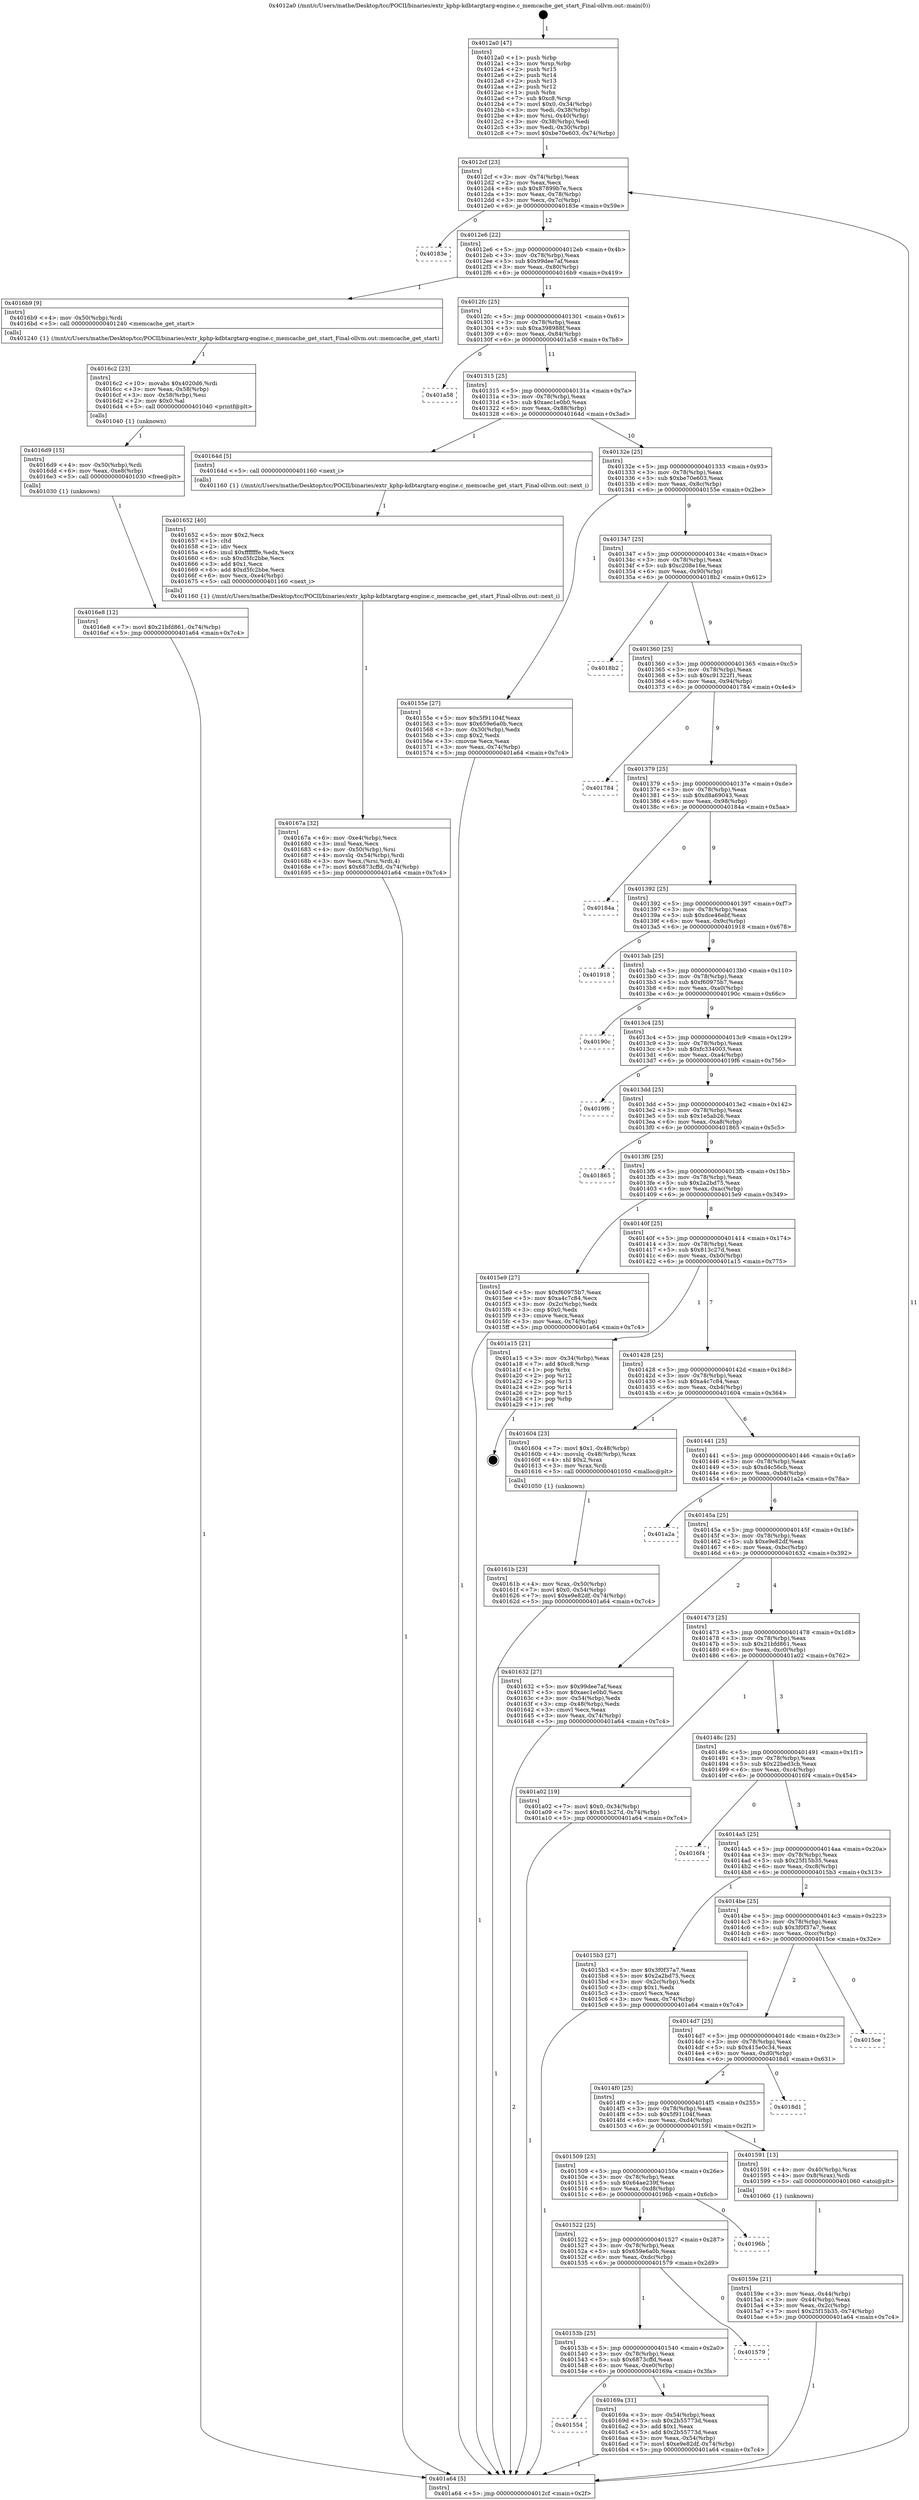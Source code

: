 digraph "0x4012a0" {
  label = "0x4012a0 (/mnt/c/Users/mathe/Desktop/tcc/POCII/binaries/extr_kphp-kdbtargtarg-engine.c_memcache_get_start_Final-ollvm.out::main(0))"
  labelloc = "t"
  node[shape=record]

  Entry [label="",width=0.3,height=0.3,shape=circle,fillcolor=black,style=filled]
  "0x4012cf" [label="{
     0x4012cf [23]\l
     | [instrs]\l
     &nbsp;&nbsp;0x4012cf \<+3\>: mov -0x74(%rbp),%eax\l
     &nbsp;&nbsp;0x4012d2 \<+2\>: mov %eax,%ecx\l
     &nbsp;&nbsp;0x4012d4 \<+6\>: sub $0x87899b7e,%ecx\l
     &nbsp;&nbsp;0x4012da \<+3\>: mov %eax,-0x78(%rbp)\l
     &nbsp;&nbsp;0x4012dd \<+3\>: mov %ecx,-0x7c(%rbp)\l
     &nbsp;&nbsp;0x4012e0 \<+6\>: je 000000000040183e \<main+0x59e\>\l
  }"]
  "0x40183e" [label="{
     0x40183e\l
  }", style=dashed]
  "0x4012e6" [label="{
     0x4012e6 [22]\l
     | [instrs]\l
     &nbsp;&nbsp;0x4012e6 \<+5\>: jmp 00000000004012eb \<main+0x4b\>\l
     &nbsp;&nbsp;0x4012eb \<+3\>: mov -0x78(%rbp),%eax\l
     &nbsp;&nbsp;0x4012ee \<+5\>: sub $0x99dee7af,%eax\l
     &nbsp;&nbsp;0x4012f3 \<+3\>: mov %eax,-0x80(%rbp)\l
     &nbsp;&nbsp;0x4012f6 \<+6\>: je 00000000004016b9 \<main+0x419\>\l
  }"]
  Exit [label="",width=0.3,height=0.3,shape=circle,fillcolor=black,style=filled,peripheries=2]
  "0x4016b9" [label="{
     0x4016b9 [9]\l
     | [instrs]\l
     &nbsp;&nbsp;0x4016b9 \<+4\>: mov -0x50(%rbp),%rdi\l
     &nbsp;&nbsp;0x4016bd \<+5\>: call 0000000000401240 \<memcache_get_start\>\l
     | [calls]\l
     &nbsp;&nbsp;0x401240 \{1\} (/mnt/c/Users/mathe/Desktop/tcc/POCII/binaries/extr_kphp-kdbtargtarg-engine.c_memcache_get_start_Final-ollvm.out::memcache_get_start)\l
  }"]
  "0x4012fc" [label="{
     0x4012fc [25]\l
     | [instrs]\l
     &nbsp;&nbsp;0x4012fc \<+5\>: jmp 0000000000401301 \<main+0x61\>\l
     &nbsp;&nbsp;0x401301 \<+3\>: mov -0x78(%rbp),%eax\l
     &nbsp;&nbsp;0x401304 \<+5\>: sub $0xa398988f,%eax\l
     &nbsp;&nbsp;0x401309 \<+6\>: mov %eax,-0x84(%rbp)\l
     &nbsp;&nbsp;0x40130f \<+6\>: je 0000000000401a58 \<main+0x7b8\>\l
  }"]
  "0x4016e8" [label="{
     0x4016e8 [12]\l
     | [instrs]\l
     &nbsp;&nbsp;0x4016e8 \<+7\>: movl $0x21bfd861,-0x74(%rbp)\l
     &nbsp;&nbsp;0x4016ef \<+5\>: jmp 0000000000401a64 \<main+0x7c4\>\l
  }"]
  "0x401a58" [label="{
     0x401a58\l
  }", style=dashed]
  "0x401315" [label="{
     0x401315 [25]\l
     | [instrs]\l
     &nbsp;&nbsp;0x401315 \<+5\>: jmp 000000000040131a \<main+0x7a\>\l
     &nbsp;&nbsp;0x40131a \<+3\>: mov -0x78(%rbp),%eax\l
     &nbsp;&nbsp;0x40131d \<+5\>: sub $0xaec1e0b0,%eax\l
     &nbsp;&nbsp;0x401322 \<+6\>: mov %eax,-0x88(%rbp)\l
     &nbsp;&nbsp;0x401328 \<+6\>: je 000000000040164d \<main+0x3ad\>\l
  }"]
  "0x4016d9" [label="{
     0x4016d9 [15]\l
     | [instrs]\l
     &nbsp;&nbsp;0x4016d9 \<+4\>: mov -0x50(%rbp),%rdi\l
     &nbsp;&nbsp;0x4016dd \<+6\>: mov %eax,-0xe8(%rbp)\l
     &nbsp;&nbsp;0x4016e3 \<+5\>: call 0000000000401030 \<free@plt\>\l
     | [calls]\l
     &nbsp;&nbsp;0x401030 \{1\} (unknown)\l
  }"]
  "0x40164d" [label="{
     0x40164d [5]\l
     | [instrs]\l
     &nbsp;&nbsp;0x40164d \<+5\>: call 0000000000401160 \<next_i\>\l
     | [calls]\l
     &nbsp;&nbsp;0x401160 \{1\} (/mnt/c/Users/mathe/Desktop/tcc/POCII/binaries/extr_kphp-kdbtargtarg-engine.c_memcache_get_start_Final-ollvm.out::next_i)\l
  }"]
  "0x40132e" [label="{
     0x40132e [25]\l
     | [instrs]\l
     &nbsp;&nbsp;0x40132e \<+5\>: jmp 0000000000401333 \<main+0x93\>\l
     &nbsp;&nbsp;0x401333 \<+3\>: mov -0x78(%rbp),%eax\l
     &nbsp;&nbsp;0x401336 \<+5\>: sub $0xbe70e603,%eax\l
     &nbsp;&nbsp;0x40133b \<+6\>: mov %eax,-0x8c(%rbp)\l
     &nbsp;&nbsp;0x401341 \<+6\>: je 000000000040155e \<main+0x2be\>\l
  }"]
  "0x4016c2" [label="{
     0x4016c2 [23]\l
     | [instrs]\l
     &nbsp;&nbsp;0x4016c2 \<+10\>: movabs $0x4020d6,%rdi\l
     &nbsp;&nbsp;0x4016cc \<+3\>: mov %eax,-0x58(%rbp)\l
     &nbsp;&nbsp;0x4016cf \<+3\>: mov -0x58(%rbp),%esi\l
     &nbsp;&nbsp;0x4016d2 \<+2\>: mov $0x0,%al\l
     &nbsp;&nbsp;0x4016d4 \<+5\>: call 0000000000401040 \<printf@plt\>\l
     | [calls]\l
     &nbsp;&nbsp;0x401040 \{1\} (unknown)\l
  }"]
  "0x40155e" [label="{
     0x40155e [27]\l
     | [instrs]\l
     &nbsp;&nbsp;0x40155e \<+5\>: mov $0x5f91104f,%eax\l
     &nbsp;&nbsp;0x401563 \<+5\>: mov $0x659e6a0b,%ecx\l
     &nbsp;&nbsp;0x401568 \<+3\>: mov -0x30(%rbp),%edx\l
     &nbsp;&nbsp;0x40156b \<+3\>: cmp $0x2,%edx\l
     &nbsp;&nbsp;0x40156e \<+3\>: cmovne %ecx,%eax\l
     &nbsp;&nbsp;0x401571 \<+3\>: mov %eax,-0x74(%rbp)\l
     &nbsp;&nbsp;0x401574 \<+5\>: jmp 0000000000401a64 \<main+0x7c4\>\l
  }"]
  "0x401347" [label="{
     0x401347 [25]\l
     | [instrs]\l
     &nbsp;&nbsp;0x401347 \<+5\>: jmp 000000000040134c \<main+0xac\>\l
     &nbsp;&nbsp;0x40134c \<+3\>: mov -0x78(%rbp),%eax\l
     &nbsp;&nbsp;0x40134f \<+5\>: sub $0xc208e16e,%eax\l
     &nbsp;&nbsp;0x401354 \<+6\>: mov %eax,-0x90(%rbp)\l
     &nbsp;&nbsp;0x40135a \<+6\>: je 00000000004018b2 \<main+0x612\>\l
  }"]
  "0x401a64" [label="{
     0x401a64 [5]\l
     | [instrs]\l
     &nbsp;&nbsp;0x401a64 \<+5\>: jmp 00000000004012cf \<main+0x2f\>\l
  }"]
  "0x4012a0" [label="{
     0x4012a0 [47]\l
     | [instrs]\l
     &nbsp;&nbsp;0x4012a0 \<+1\>: push %rbp\l
     &nbsp;&nbsp;0x4012a1 \<+3\>: mov %rsp,%rbp\l
     &nbsp;&nbsp;0x4012a4 \<+2\>: push %r15\l
     &nbsp;&nbsp;0x4012a6 \<+2\>: push %r14\l
     &nbsp;&nbsp;0x4012a8 \<+2\>: push %r13\l
     &nbsp;&nbsp;0x4012aa \<+2\>: push %r12\l
     &nbsp;&nbsp;0x4012ac \<+1\>: push %rbx\l
     &nbsp;&nbsp;0x4012ad \<+7\>: sub $0xc8,%rsp\l
     &nbsp;&nbsp;0x4012b4 \<+7\>: movl $0x0,-0x34(%rbp)\l
     &nbsp;&nbsp;0x4012bb \<+3\>: mov %edi,-0x38(%rbp)\l
     &nbsp;&nbsp;0x4012be \<+4\>: mov %rsi,-0x40(%rbp)\l
     &nbsp;&nbsp;0x4012c2 \<+3\>: mov -0x38(%rbp),%edi\l
     &nbsp;&nbsp;0x4012c5 \<+3\>: mov %edi,-0x30(%rbp)\l
     &nbsp;&nbsp;0x4012c8 \<+7\>: movl $0xbe70e603,-0x74(%rbp)\l
  }"]
  "0x401554" [label="{
     0x401554\l
  }", style=dashed]
  "0x4018b2" [label="{
     0x4018b2\l
  }", style=dashed]
  "0x401360" [label="{
     0x401360 [25]\l
     | [instrs]\l
     &nbsp;&nbsp;0x401360 \<+5\>: jmp 0000000000401365 \<main+0xc5\>\l
     &nbsp;&nbsp;0x401365 \<+3\>: mov -0x78(%rbp),%eax\l
     &nbsp;&nbsp;0x401368 \<+5\>: sub $0xc91322f1,%eax\l
     &nbsp;&nbsp;0x40136d \<+6\>: mov %eax,-0x94(%rbp)\l
     &nbsp;&nbsp;0x401373 \<+6\>: je 0000000000401784 \<main+0x4e4\>\l
  }"]
  "0x40169a" [label="{
     0x40169a [31]\l
     | [instrs]\l
     &nbsp;&nbsp;0x40169a \<+3\>: mov -0x54(%rbp),%eax\l
     &nbsp;&nbsp;0x40169d \<+5\>: sub $0x2b55773d,%eax\l
     &nbsp;&nbsp;0x4016a2 \<+3\>: add $0x1,%eax\l
     &nbsp;&nbsp;0x4016a5 \<+5\>: add $0x2b55773d,%eax\l
     &nbsp;&nbsp;0x4016aa \<+3\>: mov %eax,-0x54(%rbp)\l
     &nbsp;&nbsp;0x4016ad \<+7\>: movl $0xe9e82df,-0x74(%rbp)\l
     &nbsp;&nbsp;0x4016b4 \<+5\>: jmp 0000000000401a64 \<main+0x7c4\>\l
  }"]
  "0x401784" [label="{
     0x401784\l
  }", style=dashed]
  "0x401379" [label="{
     0x401379 [25]\l
     | [instrs]\l
     &nbsp;&nbsp;0x401379 \<+5\>: jmp 000000000040137e \<main+0xde\>\l
     &nbsp;&nbsp;0x40137e \<+3\>: mov -0x78(%rbp),%eax\l
     &nbsp;&nbsp;0x401381 \<+5\>: sub $0xd8a69043,%eax\l
     &nbsp;&nbsp;0x401386 \<+6\>: mov %eax,-0x98(%rbp)\l
     &nbsp;&nbsp;0x40138c \<+6\>: je 000000000040184a \<main+0x5aa\>\l
  }"]
  "0x40153b" [label="{
     0x40153b [25]\l
     | [instrs]\l
     &nbsp;&nbsp;0x40153b \<+5\>: jmp 0000000000401540 \<main+0x2a0\>\l
     &nbsp;&nbsp;0x401540 \<+3\>: mov -0x78(%rbp),%eax\l
     &nbsp;&nbsp;0x401543 \<+5\>: sub $0x6873cffd,%eax\l
     &nbsp;&nbsp;0x401548 \<+6\>: mov %eax,-0xe0(%rbp)\l
     &nbsp;&nbsp;0x40154e \<+6\>: je 000000000040169a \<main+0x3fa\>\l
  }"]
  "0x40184a" [label="{
     0x40184a\l
  }", style=dashed]
  "0x401392" [label="{
     0x401392 [25]\l
     | [instrs]\l
     &nbsp;&nbsp;0x401392 \<+5\>: jmp 0000000000401397 \<main+0xf7\>\l
     &nbsp;&nbsp;0x401397 \<+3\>: mov -0x78(%rbp),%eax\l
     &nbsp;&nbsp;0x40139a \<+5\>: sub $0xdce46ebf,%eax\l
     &nbsp;&nbsp;0x40139f \<+6\>: mov %eax,-0x9c(%rbp)\l
     &nbsp;&nbsp;0x4013a5 \<+6\>: je 0000000000401918 \<main+0x678\>\l
  }"]
  "0x401579" [label="{
     0x401579\l
  }", style=dashed]
  "0x401918" [label="{
     0x401918\l
  }", style=dashed]
  "0x4013ab" [label="{
     0x4013ab [25]\l
     | [instrs]\l
     &nbsp;&nbsp;0x4013ab \<+5\>: jmp 00000000004013b0 \<main+0x110\>\l
     &nbsp;&nbsp;0x4013b0 \<+3\>: mov -0x78(%rbp),%eax\l
     &nbsp;&nbsp;0x4013b3 \<+5\>: sub $0xf60975b7,%eax\l
     &nbsp;&nbsp;0x4013b8 \<+6\>: mov %eax,-0xa0(%rbp)\l
     &nbsp;&nbsp;0x4013be \<+6\>: je 000000000040190c \<main+0x66c\>\l
  }"]
  "0x401522" [label="{
     0x401522 [25]\l
     | [instrs]\l
     &nbsp;&nbsp;0x401522 \<+5\>: jmp 0000000000401527 \<main+0x287\>\l
     &nbsp;&nbsp;0x401527 \<+3\>: mov -0x78(%rbp),%eax\l
     &nbsp;&nbsp;0x40152a \<+5\>: sub $0x659e6a0b,%eax\l
     &nbsp;&nbsp;0x40152f \<+6\>: mov %eax,-0xdc(%rbp)\l
     &nbsp;&nbsp;0x401535 \<+6\>: je 0000000000401579 \<main+0x2d9\>\l
  }"]
  "0x40190c" [label="{
     0x40190c\l
  }", style=dashed]
  "0x4013c4" [label="{
     0x4013c4 [25]\l
     | [instrs]\l
     &nbsp;&nbsp;0x4013c4 \<+5\>: jmp 00000000004013c9 \<main+0x129\>\l
     &nbsp;&nbsp;0x4013c9 \<+3\>: mov -0x78(%rbp),%eax\l
     &nbsp;&nbsp;0x4013cc \<+5\>: sub $0xfc334003,%eax\l
     &nbsp;&nbsp;0x4013d1 \<+6\>: mov %eax,-0xa4(%rbp)\l
     &nbsp;&nbsp;0x4013d7 \<+6\>: je 00000000004019f6 \<main+0x756\>\l
  }"]
  "0x40196b" [label="{
     0x40196b\l
  }", style=dashed]
  "0x4019f6" [label="{
     0x4019f6\l
  }", style=dashed]
  "0x4013dd" [label="{
     0x4013dd [25]\l
     | [instrs]\l
     &nbsp;&nbsp;0x4013dd \<+5\>: jmp 00000000004013e2 \<main+0x142\>\l
     &nbsp;&nbsp;0x4013e2 \<+3\>: mov -0x78(%rbp),%eax\l
     &nbsp;&nbsp;0x4013e5 \<+5\>: sub $0x1e5ab26,%eax\l
     &nbsp;&nbsp;0x4013ea \<+6\>: mov %eax,-0xa8(%rbp)\l
     &nbsp;&nbsp;0x4013f0 \<+6\>: je 0000000000401865 \<main+0x5c5\>\l
  }"]
  "0x40167a" [label="{
     0x40167a [32]\l
     | [instrs]\l
     &nbsp;&nbsp;0x40167a \<+6\>: mov -0xe4(%rbp),%ecx\l
     &nbsp;&nbsp;0x401680 \<+3\>: imul %eax,%ecx\l
     &nbsp;&nbsp;0x401683 \<+4\>: mov -0x50(%rbp),%rsi\l
     &nbsp;&nbsp;0x401687 \<+4\>: movslq -0x54(%rbp),%rdi\l
     &nbsp;&nbsp;0x40168b \<+3\>: mov %ecx,(%rsi,%rdi,4)\l
     &nbsp;&nbsp;0x40168e \<+7\>: movl $0x6873cffd,-0x74(%rbp)\l
     &nbsp;&nbsp;0x401695 \<+5\>: jmp 0000000000401a64 \<main+0x7c4\>\l
  }"]
  "0x401865" [label="{
     0x401865\l
  }", style=dashed]
  "0x4013f6" [label="{
     0x4013f6 [25]\l
     | [instrs]\l
     &nbsp;&nbsp;0x4013f6 \<+5\>: jmp 00000000004013fb \<main+0x15b\>\l
     &nbsp;&nbsp;0x4013fb \<+3\>: mov -0x78(%rbp),%eax\l
     &nbsp;&nbsp;0x4013fe \<+5\>: sub $0x2a2bd75,%eax\l
     &nbsp;&nbsp;0x401403 \<+6\>: mov %eax,-0xac(%rbp)\l
     &nbsp;&nbsp;0x401409 \<+6\>: je 00000000004015e9 \<main+0x349\>\l
  }"]
  "0x401652" [label="{
     0x401652 [40]\l
     | [instrs]\l
     &nbsp;&nbsp;0x401652 \<+5\>: mov $0x2,%ecx\l
     &nbsp;&nbsp;0x401657 \<+1\>: cltd\l
     &nbsp;&nbsp;0x401658 \<+2\>: idiv %ecx\l
     &nbsp;&nbsp;0x40165a \<+6\>: imul $0xfffffffe,%edx,%ecx\l
     &nbsp;&nbsp;0x401660 \<+6\>: sub $0xd5fc2bbe,%ecx\l
     &nbsp;&nbsp;0x401666 \<+3\>: add $0x1,%ecx\l
     &nbsp;&nbsp;0x401669 \<+6\>: add $0xd5fc2bbe,%ecx\l
     &nbsp;&nbsp;0x40166f \<+6\>: mov %ecx,-0xe4(%rbp)\l
     &nbsp;&nbsp;0x401675 \<+5\>: call 0000000000401160 \<next_i\>\l
     | [calls]\l
     &nbsp;&nbsp;0x401160 \{1\} (/mnt/c/Users/mathe/Desktop/tcc/POCII/binaries/extr_kphp-kdbtargtarg-engine.c_memcache_get_start_Final-ollvm.out::next_i)\l
  }"]
  "0x4015e9" [label="{
     0x4015e9 [27]\l
     | [instrs]\l
     &nbsp;&nbsp;0x4015e9 \<+5\>: mov $0xf60975b7,%eax\l
     &nbsp;&nbsp;0x4015ee \<+5\>: mov $0xa4c7c84,%ecx\l
     &nbsp;&nbsp;0x4015f3 \<+3\>: mov -0x2c(%rbp),%edx\l
     &nbsp;&nbsp;0x4015f6 \<+3\>: cmp $0x0,%edx\l
     &nbsp;&nbsp;0x4015f9 \<+3\>: cmove %ecx,%eax\l
     &nbsp;&nbsp;0x4015fc \<+3\>: mov %eax,-0x74(%rbp)\l
     &nbsp;&nbsp;0x4015ff \<+5\>: jmp 0000000000401a64 \<main+0x7c4\>\l
  }"]
  "0x40140f" [label="{
     0x40140f [25]\l
     | [instrs]\l
     &nbsp;&nbsp;0x40140f \<+5\>: jmp 0000000000401414 \<main+0x174\>\l
     &nbsp;&nbsp;0x401414 \<+3\>: mov -0x78(%rbp),%eax\l
     &nbsp;&nbsp;0x401417 \<+5\>: sub $0x813c27d,%eax\l
     &nbsp;&nbsp;0x40141c \<+6\>: mov %eax,-0xb0(%rbp)\l
     &nbsp;&nbsp;0x401422 \<+6\>: je 0000000000401a15 \<main+0x775\>\l
  }"]
  "0x40161b" [label="{
     0x40161b [23]\l
     | [instrs]\l
     &nbsp;&nbsp;0x40161b \<+4\>: mov %rax,-0x50(%rbp)\l
     &nbsp;&nbsp;0x40161f \<+7\>: movl $0x0,-0x54(%rbp)\l
     &nbsp;&nbsp;0x401626 \<+7\>: movl $0xe9e82df,-0x74(%rbp)\l
     &nbsp;&nbsp;0x40162d \<+5\>: jmp 0000000000401a64 \<main+0x7c4\>\l
  }"]
  "0x401a15" [label="{
     0x401a15 [21]\l
     | [instrs]\l
     &nbsp;&nbsp;0x401a15 \<+3\>: mov -0x34(%rbp),%eax\l
     &nbsp;&nbsp;0x401a18 \<+7\>: add $0xc8,%rsp\l
     &nbsp;&nbsp;0x401a1f \<+1\>: pop %rbx\l
     &nbsp;&nbsp;0x401a20 \<+2\>: pop %r12\l
     &nbsp;&nbsp;0x401a22 \<+2\>: pop %r13\l
     &nbsp;&nbsp;0x401a24 \<+2\>: pop %r14\l
     &nbsp;&nbsp;0x401a26 \<+2\>: pop %r15\l
     &nbsp;&nbsp;0x401a28 \<+1\>: pop %rbp\l
     &nbsp;&nbsp;0x401a29 \<+1\>: ret\l
  }"]
  "0x401428" [label="{
     0x401428 [25]\l
     | [instrs]\l
     &nbsp;&nbsp;0x401428 \<+5\>: jmp 000000000040142d \<main+0x18d\>\l
     &nbsp;&nbsp;0x40142d \<+3\>: mov -0x78(%rbp),%eax\l
     &nbsp;&nbsp;0x401430 \<+5\>: sub $0xa4c7c84,%eax\l
     &nbsp;&nbsp;0x401435 \<+6\>: mov %eax,-0xb4(%rbp)\l
     &nbsp;&nbsp;0x40143b \<+6\>: je 0000000000401604 \<main+0x364\>\l
  }"]
  "0x40159e" [label="{
     0x40159e [21]\l
     | [instrs]\l
     &nbsp;&nbsp;0x40159e \<+3\>: mov %eax,-0x44(%rbp)\l
     &nbsp;&nbsp;0x4015a1 \<+3\>: mov -0x44(%rbp),%eax\l
     &nbsp;&nbsp;0x4015a4 \<+3\>: mov %eax,-0x2c(%rbp)\l
     &nbsp;&nbsp;0x4015a7 \<+7\>: movl $0x25f15b35,-0x74(%rbp)\l
     &nbsp;&nbsp;0x4015ae \<+5\>: jmp 0000000000401a64 \<main+0x7c4\>\l
  }"]
  "0x401604" [label="{
     0x401604 [23]\l
     | [instrs]\l
     &nbsp;&nbsp;0x401604 \<+7\>: movl $0x1,-0x48(%rbp)\l
     &nbsp;&nbsp;0x40160b \<+4\>: movslq -0x48(%rbp),%rax\l
     &nbsp;&nbsp;0x40160f \<+4\>: shl $0x2,%rax\l
     &nbsp;&nbsp;0x401613 \<+3\>: mov %rax,%rdi\l
     &nbsp;&nbsp;0x401616 \<+5\>: call 0000000000401050 \<malloc@plt\>\l
     | [calls]\l
     &nbsp;&nbsp;0x401050 \{1\} (unknown)\l
  }"]
  "0x401441" [label="{
     0x401441 [25]\l
     | [instrs]\l
     &nbsp;&nbsp;0x401441 \<+5\>: jmp 0000000000401446 \<main+0x1a6\>\l
     &nbsp;&nbsp;0x401446 \<+3\>: mov -0x78(%rbp),%eax\l
     &nbsp;&nbsp;0x401449 \<+5\>: sub $0xd4c56cb,%eax\l
     &nbsp;&nbsp;0x40144e \<+6\>: mov %eax,-0xb8(%rbp)\l
     &nbsp;&nbsp;0x401454 \<+6\>: je 0000000000401a2a \<main+0x78a\>\l
  }"]
  "0x401509" [label="{
     0x401509 [25]\l
     | [instrs]\l
     &nbsp;&nbsp;0x401509 \<+5\>: jmp 000000000040150e \<main+0x26e\>\l
     &nbsp;&nbsp;0x40150e \<+3\>: mov -0x78(%rbp),%eax\l
     &nbsp;&nbsp;0x401511 \<+5\>: sub $0x64ae239f,%eax\l
     &nbsp;&nbsp;0x401516 \<+6\>: mov %eax,-0xd8(%rbp)\l
     &nbsp;&nbsp;0x40151c \<+6\>: je 000000000040196b \<main+0x6cb\>\l
  }"]
  "0x401a2a" [label="{
     0x401a2a\l
  }", style=dashed]
  "0x40145a" [label="{
     0x40145a [25]\l
     | [instrs]\l
     &nbsp;&nbsp;0x40145a \<+5\>: jmp 000000000040145f \<main+0x1bf\>\l
     &nbsp;&nbsp;0x40145f \<+3\>: mov -0x78(%rbp),%eax\l
     &nbsp;&nbsp;0x401462 \<+5\>: sub $0xe9e82df,%eax\l
     &nbsp;&nbsp;0x401467 \<+6\>: mov %eax,-0xbc(%rbp)\l
     &nbsp;&nbsp;0x40146d \<+6\>: je 0000000000401632 \<main+0x392\>\l
  }"]
  "0x401591" [label="{
     0x401591 [13]\l
     | [instrs]\l
     &nbsp;&nbsp;0x401591 \<+4\>: mov -0x40(%rbp),%rax\l
     &nbsp;&nbsp;0x401595 \<+4\>: mov 0x8(%rax),%rdi\l
     &nbsp;&nbsp;0x401599 \<+5\>: call 0000000000401060 \<atoi@plt\>\l
     | [calls]\l
     &nbsp;&nbsp;0x401060 \{1\} (unknown)\l
  }"]
  "0x401632" [label="{
     0x401632 [27]\l
     | [instrs]\l
     &nbsp;&nbsp;0x401632 \<+5\>: mov $0x99dee7af,%eax\l
     &nbsp;&nbsp;0x401637 \<+5\>: mov $0xaec1e0b0,%ecx\l
     &nbsp;&nbsp;0x40163c \<+3\>: mov -0x54(%rbp),%edx\l
     &nbsp;&nbsp;0x40163f \<+3\>: cmp -0x48(%rbp),%edx\l
     &nbsp;&nbsp;0x401642 \<+3\>: cmovl %ecx,%eax\l
     &nbsp;&nbsp;0x401645 \<+3\>: mov %eax,-0x74(%rbp)\l
     &nbsp;&nbsp;0x401648 \<+5\>: jmp 0000000000401a64 \<main+0x7c4\>\l
  }"]
  "0x401473" [label="{
     0x401473 [25]\l
     | [instrs]\l
     &nbsp;&nbsp;0x401473 \<+5\>: jmp 0000000000401478 \<main+0x1d8\>\l
     &nbsp;&nbsp;0x401478 \<+3\>: mov -0x78(%rbp),%eax\l
     &nbsp;&nbsp;0x40147b \<+5\>: sub $0x21bfd861,%eax\l
     &nbsp;&nbsp;0x401480 \<+6\>: mov %eax,-0xc0(%rbp)\l
     &nbsp;&nbsp;0x401486 \<+6\>: je 0000000000401a02 \<main+0x762\>\l
  }"]
  "0x4014f0" [label="{
     0x4014f0 [25]\l
     | [instrs]\l
     &nbsp;&nbsp;0x4014f0 \<+5\>: jmp 00000000004014f5 \<main+0x255\>\l
     &nbsp;&nbsp;0x4014f5 \<+3\>: mov -0x78(%rbp),%eax\l
     &nbsp;&nbsp;0x4014f8 \<+5\>: sub $0x5f91104f,%eax\l
     &nbsp;&nbsp;0x4014fd \<+6\>: mov %eax,-0xd4(%rbp)\l
     &nbsp;&nbsp;0x401503 \<+6\>: je 0000000000401591 \<main+0x2f1\>\l
  }"]
  "0x401a02" [label="{
     0x401a02 [19]\l
     | [instrs]\l
     &nbsp;&nbsp;0x401a02 \<+7\>: movl $0x0,-0x34(%rbp)\l
     &nbsp;&nbsp;0x401a09 \<+7\>: movl $0x813c27d,-0x74(%rbp)\l
     &nbsp;&nbsp;0x401a10 \<+5\>: jmp 0000000000401a64 \<main+0x7c4\>\l
  }"]
  "0x40148c" [label="{
     0x40148c [25]\l
     | [instrs]\l
     &nbsp;&nbsp;0x40148c \<+5\>: jmp 0000000000401491 \<main+0x1f1\>\l
     &nbsp;&nbsp;0x401491 \<+3\>: mov -0x78(%rbp),%eax\l
     &nbsp;&nbsp;0x401494 \<+5\>: sub $0x22bed3cb,%eax\l
     &nbsp;&nbsp;0x401499 \<+6\>: mov %eax,-0xc4(%rbp)\l
     &nbsp;&nbsp;0x40149f \<+6\>: je 00000000004016f4 \<main+0x454\>\l
  }"]
  "0x4018d1" [label="{
     0x4018d1\l
  }", style=dashed]
  "0x4016f4" [label="{
     0x4016f4\l
  }", style=dashed]
  "0x4014a5" [label="{
     0x4014a5 [25]\l
     | [instrs]\l
     &nbsp;&nbsp;0x4014a5 \<+5\>: jmp 00000000004014aa \<main+0x20a\>\l
     &nbsp;&nbsp;0x4014aa \<+3\>: mov -0x78(%rbp),%eax\l
     &nbsp;&nbsp;0x4014ad \<+5\>: sub $0x25f15b35,%eax\l
     &nbsp;&nbsp;0x4014b2 \<+6\>: mov %eax,-0xc8(%rbp)\l
     &nbsp;&nbsp;0x4014b8 \<+6\>: je 00000000004015b3 \<main+0x313\>\l
  }"]
  "0x4014d7" [label="{
     0x4014d7 [25]\l
     | [instrs]\l
     &nbsp;&nbsp;0x4014d7 \<+5\>: jmp 00000000004014dc \<main+0x23c\>\l
     &nbsp;&nbsp;0x4014dc \<+3\>: mov -0x78(%rbp),%eax\l
     &nbsp;&nbsp;0x4014df \<+5\>: sub $0x415e0c34,%eax\l
     &nbsp;&nbsp;0x4014e4 \<+6\>: mov %eax,-0xd0(%rbp)\l
     &nbsp;&nbsp;0x4014ea \<+6\>: je 00000000004018d1 \<main+0x631\>\l
  }"]
  "0x4015b3" [label="{
     0x4015b3 [27]\l
     | [instrs]\l
     &nbsp;&nbsp;0x4015b3 \<+5\>: mov $0x3f0f37a7,%eax\l
     &nbsp;&nbsp;0x4015b8 \<+5\>: mov $0x2a2bd75,%ecx\l
     &nbsp;&nbsp;0x4015bd \<+3\>: mov -0x2c(%rbp),%edx\l
     &nbsp;&nbsp;0x4015c0 \<+3\>: cmp $0x1,%edx\l
     &nbsp;&nbsp;0x4015c3 \<+3\>: cmovl %ecx,%eax\l
     &nbsp;&nbsp;0x4015c6 \<+3\>: mov %eax,-0x74(%rbp)\l
     &nbsp;&nbsp;0x4015c9 \<+5\>: jmp 0000000000401a64 \<main+0x7c4\>\l
  }"]
  "0x4014be" [label="{
     0x4014be [25]\l
     | [instrs]\l
     &nbsp;&nbsp;0x4014be \<+5\>: jmp 00000000004014c3 \<main+0x223\>\l
     &nbsp;&nbsp;0x4014c3 \<+3\>: mov -0x78(%rbp),%eax\l
     &nbsp;&nbsp;0x4014c6 \<+5\>: sub $0x3f0f37a7,%eax\l
     &nbsp;&nbsp;0x4014cb \<+6\>: mov %eax,-0xcc(%rbp)\l
     &nbsp;&nbsp;0x4014d1 \<+6\>: je 00000000004015ce \<main+0x32e\>\l
  }"]
  "0x4015ce" [label="{
     0x4015ce\l
  }", style=dashed]
  Entry -> "0x4012a0" [label=" 1"]
  "0x4012cf" -> "0x40183e" [label=" 0"]
  "0x4012cf" -> "0x4012e6" [label=" 12"]
  "0x401a15" -> Exit [label=" 1"]
  "0x4012e6" -> "0x4016b9" [label=" 1"]
  "0x4012e6" -> "0x4012fc" [label=" 11"]
  "0x401a02" -> "0x401a64" [label=" 1"]
  "0x4012fc" -> "0x401a58" [label=" 0"]
  "0x4012fc" -> "0x401315" [label=" 11"]
  "0x4016e8" -> "0x401a64" [label=" 1"]
  "0x401315" -> "0x40164d" [label=" 1"]
  "0x401315" -> "0x40132e" [label=" 10"]
  "0x4016d9" -> "0x4016e8" [label=" 1"]
  "0x40132e" -> "0x40155e" [label=" 1"]
  "0x40132e" -> "0x401347" [label=" 9"]
  "0x40155e" -> "0x401a64" [label=" 1"]
  "0x4012a0" -> "0x4012cf" [label=" 1"]
  "0x401a64" -> "0x4012cf" [label=" 11"]
  "0x4016c2" -> "0x4016d9" [label=" 1"]
  "0x401347" -> "0x4018b2" [label=" 0"]
  "0x401347" -> "0x401360" [label=" 9"]
  "0x4016b9" -> "0x4016c2" [label=" 1"]
  "0x401360" -> "0x401784" [label=" 0"]
  "0x401360" -> "0x401379" [label=" 9"]
  "0x40169a" -> "0x401a64" [label=" 1"]
  "0x401379" -> "0x40184a" [label=" 0"]
  "0x401379" -> "0x401392" [label=" 9"]
  "0x40153b" -> "0x40169a" [label=" 1"]
  "0x401392" -> "0x401918" [label=" 0"]
  "0x401392" -> "0x4013ab" [label=" 9"]
  "0x40153b" -> "0x401554" [label=" 0"]
  "0x4013ab" -> "0x40190c" [label=" 0"]
  "0x4013ab" -> "0x4013c4" [label=" 9"]
  "0x401522" -> "0x401579" [label=" 0"]
  "0x4013c4" -> "0x4019f6" [label=" 0"]
  "0x4013c4" -> "0x4013dd" [label=" 9"]
  "0x401522" -> "0x40153b" [label=" 1"]
  "0x4013dd" -> "0x401865" [label=" 0"]
  "0x4013dd" -> "0x4013f6" [label=" 9"]
  "0x401509" -> "0x40196b" [label=" 0"]
  "0x4013f6" -> "0x4015e9" [label=" 1"]
  "0x4013f6" -> "0x40140f" [label=" 8"]
  "0x401509" -> "0x401522" [label=" 1"]
  "0x40140f" -> "0x401a15" [label=" 1"]
  "0x40140f" -> "0x401428" [label=" 7"]
  "0x40167a" -> "0x401a64" [label=" 1"]
  "0x401428" -> "0x401604" [label=" 1"]
  "0x401428" -> "0x401441" [label=" 6"]
  "0x401652" -> "0x40167a" [label=" 1"]
  "0x401441" -> "0x401a2a" [label=" 0"]
  "0x401441" -> "0x40145a" [label=" 6"]
  "0x40164d" -> "0x401652" [label=" 1"]
  "0x40145a" -> "0x401632" [label=" 2"]
  "0x40145a" -> "0x401473" [label=" 4"]
  "0x401632" -> "0x401a64" [label=" 2"]
  "0x401473" -> "0x401a02" [label=" 1"]
  "0x401473" -> "0x40148c" [label=" 3"]
  "0x401604" -> "0x40161b" [label=" 1"]
  "0x40148c" -> "0x4016f4" [label=" 0"]
  "0x40148c" -> "0x4014a5" [label=" 3"]
  "0x4015e9" -> "0x401a64" [label=" 1"]
  "0x4014a5" -> "0x4015b3" [label=" 1"]
  "0x4014a5" -> "0x4014be" [label=" 2"]
  "0x40159e" -> "0x401a64" [label=" 1"]
  "0x4014be" -> "0x4015ce" [label=" 0"]
  "0x4014be" -> "0x4014d7" [label=" 2"]
  "0x4015b3" -> "0x401a64" [label=" 1"]
  "0x4014d7" -> "0x4018d1" [label=" 0"]
  "0x4014d7" -> "0x4014f0" [label=" 2"]
  "0x40161b" -> "0x401a64" [label=" 1"]
  "0x4014f0" -> "0x401591" [label=" 1"]
  "0x4014f0" -> "0x401509" [label=" 1"]
  "0x401591" -> "0x40159e" [label=" 1"]
}
